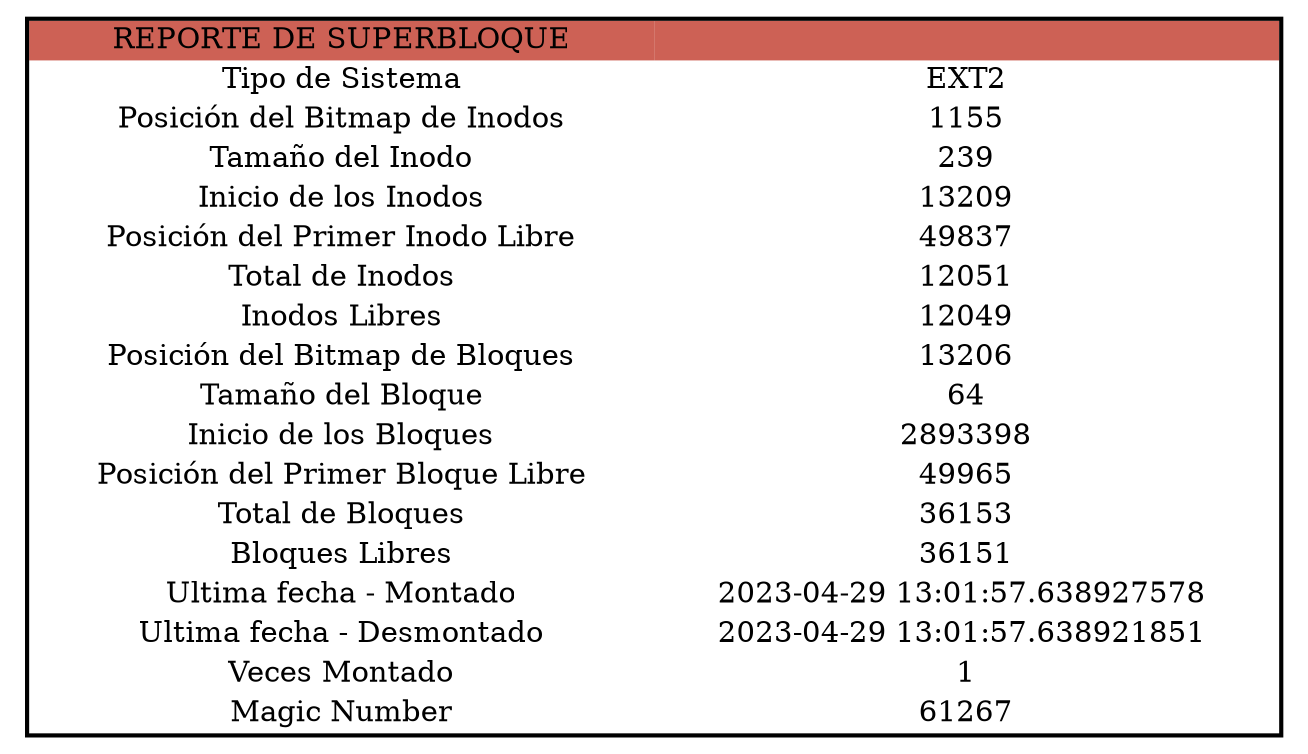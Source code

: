 digraph mbr {node [shape=plaintext] struct1 [label= <<TABLE BORDER='2' CELLBORDER='0' CELLSPACING='0'><TR><TD BGCOLOR='#cd6155' WIDTH='300'>REPORTE DE SUPERBLOQUE</TD><TD WIDTH='300' BGCOLOR='#cd6155'></TD></TR><TR><TD>Tipo de Sistema</TD><TD>EXT2</TD></TR><TR><TD>Posición del Bitmap de Inodos</TD><TD>1155</TD></TR><TR><TD>Tamaño del Inodo</TD><TD>239</TD></TR><TR><TD>Inicio de los Inodos</TD><TD>13209</TD></TR><TR><TD>Posición del Primer Inodo Libre</TD><TD>49837</TD></TR><TR><TD>Total de Inodos</TD><TD>12051</TD></TR><TR><TD>Inodos Libres</TD><TD>12049</TD></TR><TR><TD>Posición del Bitmap de Bloques</TD><TD>13206</TD></TR><TR><TD>Tamaño del Bloque</TD><TD>64</TD></TR><TR><TD>Inicio de los Bloques</TD><TD>2893398</TD></TR><TR><TD>Posición del Primer Bloque Libre</TD><TD>49965</TD></TR><TR><TD>Total de Bloques</TD><TD>36153</TD></TR><TR><TD>Bloques Libres</TD><TD>36151</TD></TR><TR><TD>Ultima fecha - Montado</TD><TD>2023-04-29 13:01:57.638927578 </TD></TR><TR><TD>Ultima fecha - Desmontado</TD><TD>2023-04-29 13:01:57.638921851 </TD></TR><TR><TD>Veces Montado</TD><TD>1</TD></TR><TR><TD>Magic Number</TD><TD>61267</TD></TR></TABLE>>];}
